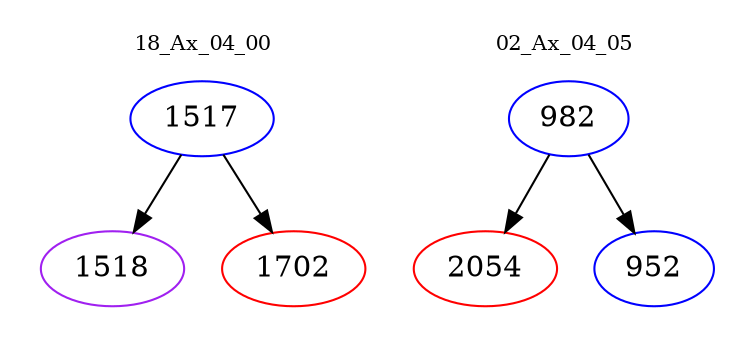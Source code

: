 digraph{
subgraph cluster_0 {
color = white
label = "18_Ax_04_00";
fontsize=10;
T0_1517 [label="1517", color="blue"]
T0_1517 -> T0_1518 [color="black"]
T0_1518 [label="1518", color="purple"]
T0_1517 -> T0_1702 [color="black"]
T0_1702 [label="1702", color="red"]
}
subgraph cluster_1 {
color = white
label = "02_Ax_04_05";
fontsize=10;
T1_982 [label="982", color="blue"]
T1_982 -> T1_2054 [color="black"]
T1_2054 [label="2054", color="red"]
T1_982 -> T1_952 [color="black"]
T1_952 [label="952", color="blue"]
}
}
